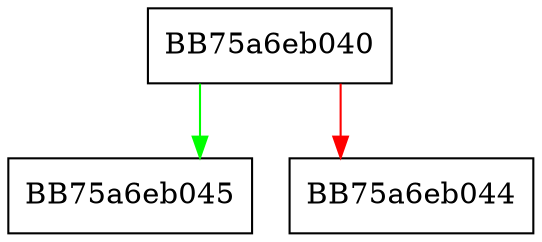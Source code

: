 digraph _Delete_this {
  node [shape="box"];
  graph [splines=ortho];
  BB75a6eb040 -> BB75a6eb045 [color="green"];
  BB75a6eb040 -> BB75a6eb044 [color="red"];
}